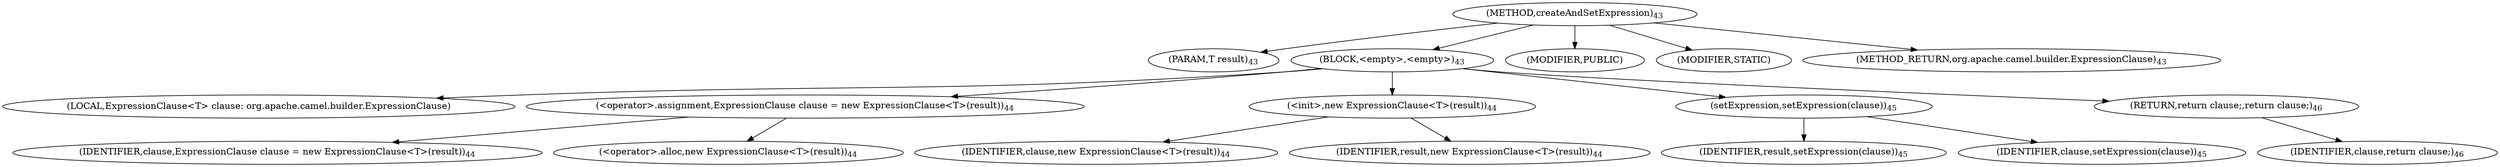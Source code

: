 digraph "createAndSetExpression" {  
"164" [label = <(METHOD,createAndSetExpression)<SUB>43</SUB>> ]
"165" [label = <(PARAM,T result)<SUB>43</SUB>> ]
"166" [label = <(BLOCK,&lt;empty&gt;,&lt;empty&gt;)<SUB>43</SUB>> ]
"6" [label = <(LOCAL,ExpressionClause&lt;T&gt; clause: org.apache.camel.builder.ExpressionClause)> ]
"167" [label = <(&lt;operator&gt;.assignment,ExpressionClause clause = new ExpressionClause&lt;T&gt;(result))<SUB>44</SUB>> ]
"168" [label = <(IDENTIFIER,clause,ExpressionClause clause = new ExpressionClause&lt;T&gt;(result))<SUB>44</SUB>> ]
"169" [label = <(&lt;operator&gt;.alloc,new ExpressionClause&lt;T&gt;(result))<SUB>44</SUB>> ]
"170" [label = <(&lt;init&gt;,new ExpressionClause&lt;T&gt;(result))<SUB>44</SUB>> ]
"5" [label = <(IDENTIFIER,clause,new ExpressionClause&lt;T&gt;(result))<SUB>44</SUB>> ]
"171" [label = <(IDENTIFIER,result,new ExpressionClause&lt;T&gt;(result))<SUB>44</SUB>> ]
"172" [label = <(setExpression,setExpression(clause))<SUB>45</SUB>> ]
"173" [label = <(IDENTIFIER,result,setExpression(clause))<SUB>45</SUB>> ]
"174" [label = <(IDENTIFIER,clause,setExpression(clause))<SUB>45</SUB>> ]
"175" [label = <(RETURN,return clause;,return clause;)<SUB>46</SUB>> ]
"176" [label = <(IDENTIFIER,clause,return clause;)<SUB>46</SUB>> ]
"177" [label = <(MODIFIER,PUBLIC)> ]
"178" [label = <(MODIFIER,STATIC)> ]
"179" [label = <(METHOD_RETURN,org.apache.camel.builder.ExpressionClause)<SUB>43</SUB>> ]
  "164" -> "165" 
  "164" -> "166" 
  "164" -> "177" 
  "164" -> "178" 
  "164" -> "179" 
  "166" -> "6" 
  "166" -> "167" 
  "166" -> "170" 
  "166" -> "172" 
  "166" -> "175" 
  "167" -> "168" 
  "167" -> "169" 
  "170" -> "5" 
  "170" -> "171" 
  "172" -> "173" 
  "172" -> "174" 
  "175" -> "176" 
}
